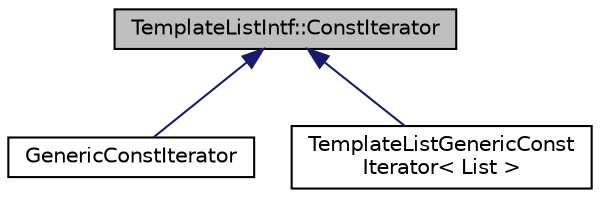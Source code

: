 digraph "TemplateListIntf::ConstIterator"
{
 // INTERACTIVE_SVG=YES
 // LATEX_PDF_SIZE
  edge [fontname="Helvetica",fontsize="10",labelfontname="Helvetica",labelfontsize="10"];
  node [fontname="Helvetica",fontsize="10",shape=record];
  Node1 [label="TemplateListIntf::ConstIterator",height=0.2,width=0.4,color="black", fillcolor="grey75", style="filled", fontcolor="black",tooltip="Abstract interface for a iterator of a list."];
  Node1 -> Node2 [dir="back",color="midnightblue",fontsize="10",style="solid",fontname="Helvetica"];
  Node2 [label="GenericConstIterator",height=0.2,width=0.4,color="black", fillcolor="white", style="filled",URL="$df/d6e/class_generic_const_iterator.html",tooltip="Template List iterator support"];
  Node1 -> Node3 [dir="back",color="midnightblue",fontsize="10",style="solid",fontname="Helvetica"];
  Node3 [label="TemplateListGenericConst\lIterator\< List \>",height=0.2,width=0.4,color="black", fillcolor="white", style="filled",URL="$d5/d7c/class_template_list_generic_const_iterator.html",tooltip=" "];
}
